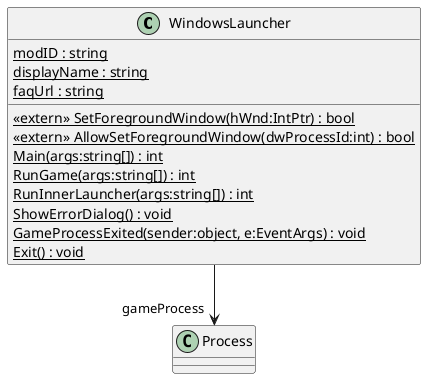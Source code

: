 @startuml
class WindowsLauncher {
    {static} <<extern>> SetForegroundWindow(hWnd:IntPtr) : bool
    {static} <<extern>> AllowSetForegroundWindow(dwProcessId:int) : bool
    {static} modID : string
    {static} displayName : string
    {static} faqUrl : string
    {static} Main(args:string[]) : int
    {static} RunGame(args:string[]) : int
    {static} RunInnerLauncher(args:string[]) : int
    {static} ShowErrorDialog() : void
    {static} GameProcessExited(sender:object, e:EventArgs) : void
    {static} Exit() : void
}
WindowsLauncher --> "gameProcess" Process
@enduml
